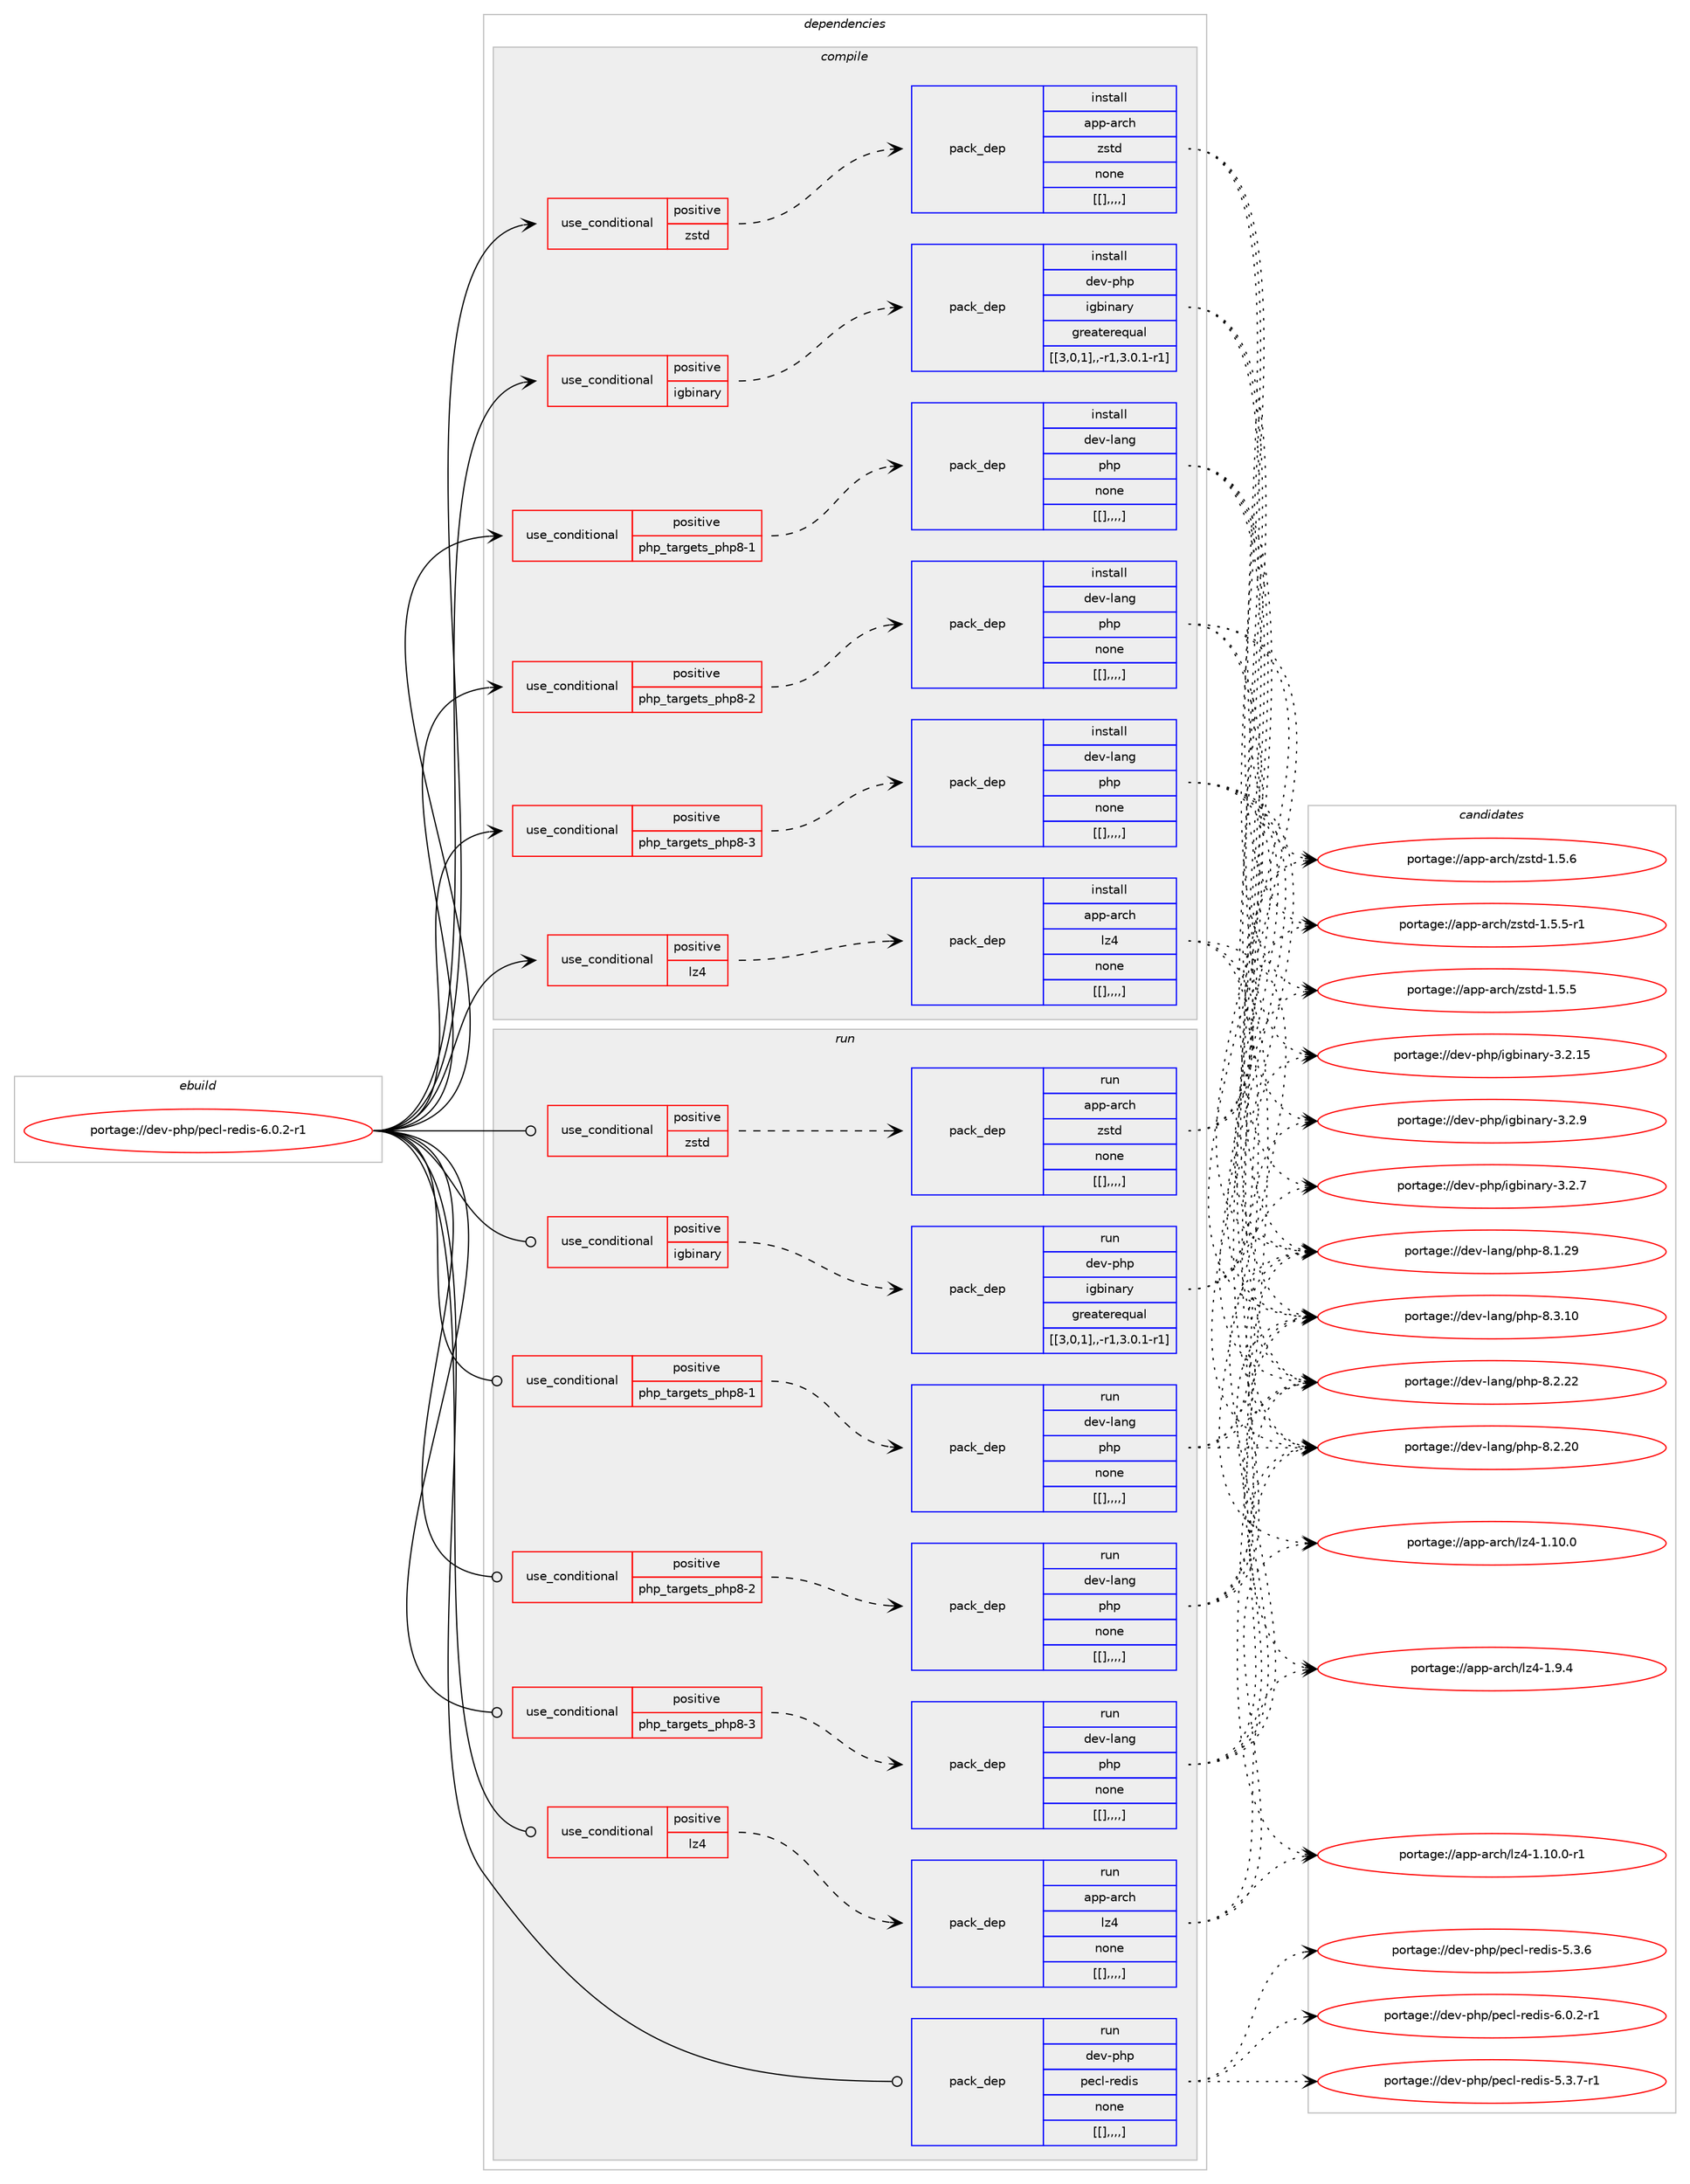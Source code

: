 digraph prolog {

# *************
# Graph options
# *************

newrank=true;
concentrate=true;
compound=true;
graph [rankdir=LR,fontname=Helvetica,fontsize=10,ranksep=1.5];#, ranksep=2.5, nodesep=0.2];
edge  [arrowhead=vee];
node  [fontname=Helvetica,fontsize=10];

# **********
# The ebuild
# **********

subgraph cluster_leftcol {
color=gray;
label=<<i>ebuild</i>>;
id [label="portage://dev-php/pecl-redis-6.0.2-r1", color=red, width=4, href="../dev-php/pecl-redis-6.0.2-r1.svg"];
}

# ****************
# The dependencies
# ****************

subgraph cluster_midcol {
color=gray;
label=<<i>dependencies</i>>;
subgraph cluster_compile {
fillcolor="#eeeeee";
style=filled;
label=<<i>compile</i>>;
subgraph cond30838 {
dependency141166 [label=<<TABLE BORDER="0" CELLBORDER="1" CELLSPACING="0" CELLPADDING="4"><TR><TD ROWSPAN="3" CELLPADDING="10">use_conditional</TD></TR><TR><TD>positive</TD></TR><TR><TD>igbinary</TD></TR></TABLE>>, shape=none, color=red];
subgraph pack109117 {
dependency141167 [label=<<TABLE BORDER="0" CELLBORDER="1" CELLSPACING="0" CELLPADDING="4" WIDTH="220"><TR><TD ROWSPAN="6" CELLPADDING="30">pack_dep</TD></TR><TR><TD WIDTH="110">install</TD></TR><TR><TD>dev-php</TD></TR><TR><TD>igbinary</TD></TR><TR><TD>greaterequal</TD></TR><TR><TD>[[3,0,1],,-r1,3.0.1-r1]</TD></TR></TABLE>>, shape=none, color=blue];
}
dependency141166:e -> dependency141167:w [weight=20,style="dashed",arrowhead="vee"];
}
id:e -> dependency141166:w [weight=20,style="solid",arrowhead="vee"];
subgraph cond30839 {
dependency141168 [label=<<TABLE BORDER="0" CELLBORDER="1" CELLSPACING="0" CELLPADDING="4"><TR><TD ROWSPAN="3" CELLPADDING="10">use_conditional</TD></TR><TR><TD>positive</TD></TR><TR><TD>lz4</TD></TR></TABLE>>, shape=none, color=red];
subgraph pack109118 {
dependency141169 [label=<<TABLE BORDER="0" CELLBORDER="1" CELLSPACING="0" CELLPADDING="4" WIDTH="220"><TR><TD ROWSPAN="6" CELLPADDING="30">pack_dep</TD></TR><TR><TD WIDTH="110">install</TD></TR><TR><TD>app-arch</TD></TR><TR><TD>lz4</TD></TR><TR><TD>none</TD></TR><TR><TD>[[],,,,]</TD></TR></TABLE>>, shape=none, color=blue];
}
dependency141168:e -> dependency141169:w [weight=20,style="dashed",arrowhead="vee"];
}
id:e -> dependency141168:w [weight=20,style="solid",arrowhead="vee"];
subgraph cond30840 {
dependency141170 [label=<<TABLE BORDER="0" CELLBORDER="1" CELLSPACING="0" CELLPADDING="4"><TR><TD ROWSPAN="3" CELLPADDING="10">use_conditional</TD></TR><TR><TD>positive</TD></TR><TR><TD>php_targets_php8-1</TD></TR></TABLE>>, shape=none, color=red];
subgraph pack109119 {
dependency141171 [label=<<TABLE BORDER="0" CELLBORDER="1" CELLSPACING="0" CELLPADDING="4" WIDTH="220"><TR><TD ROWSPAN="6" CELLPADDING="30">pack_dep</TD></TR><TR><TD WIDTH="110">install</TD></TR><TR><TD>dev-lang</TD></TR><TR><TD>php</TD></TR><TR><TD>none</TD></TR><TR><TD>[[],,,,]</TD></TR></TABLE>>, shape=none, color=blue];
}
dependency141170:e -> dependency141171:w [weight=20,style="dashed",arrowhead="vee"];
}
id:e -> dependency141170:w [weight=20,style="solid",arrowhead="vee"];
subgraph cond30841 {
dependency141172 [label=<<TABLE BORDER="0" CELLBORDER="1" CELLSPACING="0" CELLPADDING="4"><TR><TD ROWSPAN="3" CELLPADDING="10">use_conditional</TD></TR><TR><TD>positive</TD></TR><TR><TD>php_targets_php8-2</TD></TR></TABLE>>, shape=none, color=red];
subgraph pack109120 {
dependency141173 [label=<<TABLE BORDER="0" CELLBORDER="1" CELLSPACING="0" CELLPADDING="4" WIDTH="220"><TR><TD ROWSPAN="6" CELLPADDING="30">pack_dep</TD></TR><TR><TD WIDTH="110">install</TD></TR><TR><TD>dev-lang</TD></TR><TR><TD>php</TD></TR><TR><TD>none</TD></TR><TR><TD>[[],,,,]</TD></TR></TABLE>>, shape=none, color=blue];
}
dependency141172:e -> dependency141173:w [weight=20,style="dashed",arrowhead="vee"];
}
id:e -> dependency141172:w [weight=20,style="solid",arrowhead="vee"];
subgraph cond30842 {
dependency141174 [label=<<TABLE BORDER="0" CELLBORDER="1" CELLSPACING="0" CELLPADDING="4"><TR><TD ROWSPAN="3" CELLPADDING="10">use_conditional</TD></TR><TR><TD>positive</TD></TR><TR><TD>php_targets_php8-3</TD></TR></TABLE>>, shape=none, color=red];
subgraph pack109121 {
dependency141175 [label=<<TABLE BORDER="0" CELLBORDER="1" CELLSPACING="0" CELLPADDING="4" WIDTH="220"><TR><TD ROWSPAN="6" CELLPADDING="30">pack_dep</TD></TR><TR><TD WIDTH="110">install</TD></TR><TR><TD>dev-lang</TD></TR><TR><TD>php</TD></TR><TR><TD>none</TD></TR><TR><TD>[[],,,,]</TD></TR></TABLE>>, shape=none, color=blue];
}
dependency141174:e -> dependency141175:w [weight=20,style="dashed",arrowhead="vee"];
}
id:e -> dependency141174:w [weight=20,style="solid",arrowhead="vee"];
subgraph cond30843 {
dependency141176 [label=<<TABLE BORDER="0" CELLBORDER="1" CELLSPACING="0" CELLPADDING="4"><TR><TD ROWSPAN="3" CELLPADDING="10">use_conditional</TD></TR><TR><TD>positive</TD></TR><TR><TD>zstd</TD></TR></TABLE>>, shape=none, color=red];
subgraph pack109122 {
dependency141177 [label=<<TABLE BORDER="0" CELLBORDER="1" CELLSPACING="0" CELLPADDING="4" WIDTH="220"><TR><TD ROWSPAN="6" CELLPADDING="30">pack_dep</TD></TR><TR><TD WIDTH="110">install</TD></TR><TR><TD>app-arch</TD></TR><TR><TD>zstd</TD></TR><TR><TD>none</TD></TR><TR><TD>[[],,,,]</TD></TR></TABLE>>, shape=none, color=blue];
}
dependency141176:e -> dependency141177:w [weight=20,style="dashed",arrowhead="vee"];
}
id:e -> dependency141176:w [weight=20,style="solid",arrowhead="vee"];
}
subgraph cluster_compileandrun {
fillcolor="#eeeeee";
style=filled;
label=<<i>compile and run</i>>;
}
subgraph cluster_run {
fillcolor="#eeeeee";
style=filled;
label=<<i>run</i>>;
subgraph cond30844 {
dependency141178 [label=<<TABLE BORDER="0" CELLBORDER="1" CELLSPACING="0" CELLPADDING="4"><TR><TD ROWSPAN="3" CELLPADDING="10">use_conditional</TD></TR><TR><TD>positive</TD></TR><TR><TD>igbinary</TD></TR></TABLE>>, shape=none, color=red];
subgraph pack109123 {
dependency141179 [label=<<TABLE BORDER="0" CELLBORDER="1" CELLSPACING="0" CELLPADDING="4" WIDTH="220"><TR><TD ROWSPAN="6" CELLPADDING="30">pack_dep</TD></TR><TR><TD WIDTH="110">run</TD></TR><TR><TD>dev-php</TD></TR><TR><TD>igbinary</TD></TR><TR><TD>greaterequal</TD></TR><TR><TD>[[3,0,1],,-r1,3.0.1-r1]</TD></TR></TABLE>>, shape=none, color=blue];
}
dependency141178:e -> dependency141179:w [weight=20,style="dashed",arrowhead="vee"];
}
id:e -> dependency141178:w [weight=20,style="solid",arrowhead="odot"];
subgraph cond30845 {
dependency141180 [label=<<TABLE BORDER="0" CELLBORDER="1" CELLSPACING="0" CELLPADDING="4"><TR><TD ROWSPAN="3" CELLPADDING="10">use_conditional</TD></TR><TR><TD>positive</TD></TR><TR><TD>lz4</TD></TR></TABLE>>, shape=none, color=red];
subgraph pack109124 {
dependency141181 [label=<<TABLE BORDER="0" CELLBORDER="1" CELLSPACING="0" CELLPADDING="4" WIDTH="220"><TR><TD ROWSPAN="6" CELLPADDING="30">pack_dep</TD></TR><TR><TD WIDTH="110">run</TD></TR><TR><TD>app-arch</TD></TR><TR><TD>lz4</TD></TR><TR><TD>none</TD></TR><TR><TD>[[],,,,]</TD></TR></TABLE>>, shape=none, color=blue];
}
dependency141180:e -> dependency141181:w [weight=20,style="dashed",arrowhead="vee"];
}
id:e -> dependency141180:w [weight=20,style="solid",arrowhead="odot"];
subgraph cond30846 {
dependency141182 [label=<<TABLE BORDER="0" CELLBORDER="1" CELLSPACING="0" CELLPADDING="4"><TR><TD ROWSPAN="3" CELLPADDING="10">use_conditional</TD></TR><TR><TD>positive</TD></TR><TR><TD>php_targets_php8-1</TD></TR></TABLE>>, shape=none, color=red];
subgraph pack109125 {
dependency141183 [label=<<TABLE BORDER="0" CELLBORDER="1" CELLSPACING="0" CELLPADDING="4" WIDTH="220"><TR><TD ROWSPAN="6" CELLPADDING="30">pack_dep</TD></TR><TR><TD WIDTH="110">run</TD></TR><TR><TD>dev-lang</TD></TR><TR><TD>php</TD></TR><TR><TD>none</TD></TR><TR><TD>[[],,,,]</TD></TR></TABLE>>, shape=none, color=blue];
}
dependency141182:e -> dependency141183:w [weight=20,style="dashed",arrowhead="vee"];
}
id:e -> dependency141182:w [weight=20,style="solid",arrowhead="odot"];
subgraph cond30847 {
dependency141184 [label=<<TABLE BORDER="0" CELLBORDER="1" CELLSPACING="0" CELLPADDING="4"><TR><TD ROWSPAN="3" CELLPADDING="10">use_conditional</TD></TR><TR><TD>positive</TD></TR><TR><TD>php_targets_php8-2</TD></TR></TABLE>>, shape=none, color=red];
subgraph pack109126 {
dependency141185 [label=<<TABLE BORDER="0" CELLBORDER="1" CELLSPACING="0" CELLPADDING="4" WIDTH="220"><TR><TD ROWSPAN="6" CELLPADDING="30">pack_dep</TD></TR><TR><TD WIDTH="110">run</TD></TR><TR><TD>dev-lang</TD></TR><TR><TD>php</TD></TR><TR><TD>none</TD></TR><TR><TD>[[],,,,]</TD></TR></TABLE>>, shape=none, color=blue];
}
dependency141184:e -> dependency141185:w [weight=20,style="dashed",arrowhead="vee"];
}
id:e -> dependency141184:w [weight=20,style="solid",arrowhead="odot"];
subgraph cond30848 {
dependency141186 [label=<<TABLE BORDER="0" CELLBORDER="1" CELLSPACING="0" CELLPADDING="4"><TR><TD ROWSPAN="3" CELLPADDING="10">use_conditional</TD></TR><TR><TD>positive</TD></TR><TR><TD>php_targets_php8-3</TD></TR></TABLE>>, shape=none, color=red];
subgraph pack109127 {
dependency141187 [label=<<TABLE BORDER="0" CELLBORDER="1" CELLSPACING="0" CELLPADDING="4" WIDTH="220"><TR><TD ROWSPAN="6" CELLPADDING="30">pack_dep</TD></TR><TR><TD WIDTH="110">run</TD></TR><TR><TD>dev-lang</TD></TR><TR><TD>php</TD></TR><TR><TD>none</TD></TR><TR><TD>[[],,,,]</TD></TR></TABLE>>, shape=none, color=blue];
}
dependency141186:e -> dependency141187:w [weight=20,style="dashed",arrowhead="vee"];
}
id:e -> dependency141186:w [weight=20,style="solid",arrowhead="odot"];
subgraph cond30849 {
dependency141188 [label=<<TABLE BORDER="0" CELLBORDER="1" CELLSPACING="0" CELLPADDING="4"><TR><TD ROWSPAN="3" CELLPADDING="10">use_conditional</TD></TR><TR><TD>positive</TD></TR><TR><TD>zstd</TD></TR></TABLE>>, shape=none, color=red];
subgraph pack109128 {
dependency141189 [label=<<TABLE BORDER="0" CELLBORDER="1" CELLSPACING="0" CELLPADDING="4" WIDTH="220"><TR><TD ROWSPAN="6" CELLPADDING="30">pack_dep</TD></TR><TR><TD WIDTH="110">run</TD></TR><TR><TD>app-arch</TD></TR><TR><TD>zstd</TD></TR><TR><TD>none</TD></TR><TR><TD>[[],,,,]</TD></TR></TABLE>>, shape=none, color=blue];
}
dependency141188:e -> dependency141189:w [weight=20,style="dashed",arrowhead="vee"];
}
id:e -> dependency141188:w [weight=20,style="solid",arrowhead="odot"];
subgraph pack109129 {
dependency141190 [label=<<TABLE BORDER="0" CELLBORDER="1" CELLSPACING="0" CELLPADDING="4" WIDTH="220"><TR><TD ROWSPAN="6" CELLPADDING="30">pack_dep</TD></TR><TR><TD WIDTH="110">run</TD></TR><TR><TD>dev-php</TD></TR><TR><TD>pecl-redis</TD></TR><TR><TD>none</TD></TR><TR><TD>[[],,,,]</TD></TR></TABLE>>, shape=none, color=blue];
}
id:e -> dependency141190:w [weight=20,style="solid",arrowhead="odot"];
}
}

# **************
# The candidates
# **************

subgraph cluster_choices {
rank=same;
color=gray;
label=<<i>candidates</i>>;

subgraph choice109117 {
color=black;
nodesep=1;
choice1001011184511210411247105103981051109711412145514650464953 [label="portage://dev-php/igbinary-3.2.15", color=red, width=4,href="../dev-php/igbinary-3.2.15.svg"];
choice10010111845112104112471051039810511097114121455146504657 [label="portage://dev-php/igbinary-3.2.9", color=red, width=4,href="../dev-php/igbinary-3.2.9.svg"];
choice10010111845112104112471051039810511097114121455146504655 [label="portage://dev-php/igbinary-3.2.7", color=red, width=4,href="../dev-php/igbinary-3.2.7.svg"];
dependency141167:e -> choice1001011184511210411247105103981051109711412145514650464953:w [style=dotted,weight="100"];
dependency141167:e -> choice10010111845112104112471051039810511097114121455146504657:w [style=dotted,weight="100"];
dependency141167:e -> choice10010111845112104112471051039810511097114121455146504655:w [style=dotted,weight="100"];
}
subgraph choice109118 {
color=black;
nodesep=1;
choice971121124597114991044710812252454946494846484511449 [label="portage://app-arch/lz4-1.10.0-r1", color=red, width=4,href="../app-arch/lz4-1.10.0-r1.svg"];
choice97112112459711499104471081225245494649484648 [label="portage://app-arch/lz4-1.10.0", color=red, width=4,href="../app-arch/lz4-1.10.0.svg"];
choice971121124597114991044710812252454946574652 [label="portage://app-arch/lz4-1.9.4", color=red, width=4,href="../app-arch/lz4-1.9.4.svg"];
dependency141169:e -> choice971121124597114991044710812252454946494846484511449:w [style=dotted,weight="100"];
dependency141169:e -> choice97112112459711499104471081225245494649484648:w [style=dotted,weight="100"];
dependency141169:e -> choice971121124597114991044710812252454946574652:w [style=dotted,weight="100"];
}
subgraph choice109119 {
color=black;
nodesep=1;
choice10010111845108971101034711210411245564651464948 [label="portage://dev-lang/php-8.3.10", color=red, width=4,href="../dev-lang/php-8.3.10.svg"];
choice10010111845108971101034711210411245564650465050 [label="portage://dev-lang/php-8.2.22", color=red, width=4,href="../dev-lang/php-8.2.22.svg"];
choice10010111845108971101034711210411245564650465048 [label="portage://dev-lang/php-8.2.20", color=red, width=4,href="../dev-lang/php-8.2.20.svg"];
choice10010111845108971101034711210411245564649465057 [label="portage://dev-lang/php-8.1.29", color=red, width=4,href="../dev-lang/php-8.1.29.svg"];
dependency141171:e -> choice10010111845108971101034711210411245564651464948:w [style=dotted,weight="100"];
dependency141171:e -> choice10010111845108971101034711210411245564650465050:w [style=dotted,weight="100"];
dependency141171:e -> choice10010111845108971101034711210411245564650465048:w [style=dotted,weight="100"];
dependency141171:e -> choice10010111845108971101034711210411245564649465057:w [style=dotted,weight="100"];
}
subgraph choice109120 {
color=black;
nodesep=1;
choice10010111845108971101034711210411245564651464948 [label="portage://dev-lang/php-8.3.10", color=red, width=4,href="../dev-lang/php-8.3.10.svg"];
choice10010111845108971101034711210411245564650465050 [label="portage://dev-lang/php-8.2.22", color=red, width=4,href="../dev-lang/php-8.2.22.svg"];
choice10010111845108971101034711210411245564650465048 [label="portage://dev-lang/php-8.2.20", color=red, width=4,href="../dev-lang/php-8.2.20.svg"];
choice10010111845108971101034711210411245564649465057 [label="portage://dev-lang/php-8.1.29", color=red, width=4,href="../dev-lang/php-8.1.29.svg"];
dependency141173:e -> choice10010111845108971101034711210411245564651464948:w [style=dotted,weight="100"];
dependency141173:e -> choice10010111845108971101034711210411245564650465050:w [style=dotted,weight="100"];
dependency141173:e -> choice10010111845108971101034711210411245564650465048:w [style=dotted,weight="100"];
dependency141173:e -> choice10010111845108971101034711210411245564649465057:w [style=dotted,weight="100"];
}
subgraph choice109121 {
color=black;
nodesep=1;
choice10010111845108971101034711210411245564651464948 [label="portage://dev-lang/php-8.3.10", color=red, width=4,href="../dev-lang/php-8.3.10.svg"];
choice10010111845108971101034711210411245564650465050 [label="portage://dev-lang/php-8.2.22", color=red, width=4,href="../dev-lang/php-8.2.22.svg"];
choice10010111845108971101034711210411245564650465048 [label="portage://dev-lang/php-8.2.20", color=red, width=4,href="../dev-lang/php-8.2.20.svg"];
choice10010111845108971101034711210411245564649465057 [label="portage://dev-lang/php-8.1.29", color=red, width=4,href="../dev-lang/php-8.1.29.svg"];
dependency141175:e -> choice10010111845108971101034711210411245564651464948:w [style=dotted,weight="100"];
dependency141175:e -> choice10010111845108971101034711210411245564650465050:w [style=dotted,weight="100"];
dependency141175:e -> choice10010111845108971101034711210411245564650465048:w [style=dotted,weight="100"];
dependency141175:e -> choice10010111845108971101034711210411245564649465057:w [style=dotted,weight="100"];
}
subgraph choice109122 {
color=black;
nodesep=1;
choice9711211245971149910447122115116100454946534654 [label="portage://app-arch/zstd-1.5.6", color=red, width=4,href="../app-arch/zstd-1.5.6.svg"];
choice97112112459711499104471221151161004549465346534511449 [label="portage://app-arch/zstd-1.5.5-r1", color=red, width=4,href="../app-arch/zstd-1.5.5-r1.svg"];
choice9711211245971149910447122115116100454946534653 [label="portage://app-arch/zstd-1.5.5", color=red, width=4,href="../app-arch/zstd-1.5.5.svg"];
dependency141177:e -> choice9711211245971149910447122115116100454946534654:w [style=dotted,weight="100"];
dependency141177:e -> choice97112112459711499104471221151161004549465346534511449:w [style=dotted,weight="100"];
dependency141177:e -> choice9711211245971149910447122115116100454946534653:w [style=dotted,weight="100"];
}
subgraph choice109123 {
color=black;
nodesep=1;
choice1001011184511210411247105103981051109711412145514650464953 [label="portage://dev-php/igbinary-3.2.15", color=red, width=4,href="../dev-php/igbinary-3.2.15.svg"];
choice10010111845112104112471051039810511097114121455146504657 [label="portage://dev-php/igbinary-3.2.9", color=red, width=4,href="../dev-php/igbinary-3.2.9.svg"];
choice10010111845112104112471051039810511097114121455146504655 [label="portage://dev-php/igbinary-3.2.7", color=red, width=4,href="../dev-php/igbinary-3.2.7.svg"];
dependency141179:e -> choice1001011184511210411247105103981051109711412145514650464953:w [style=dotted,weight="100"];
dependency141179:e -> choice10010111845112104112471051039810511097114121455146504657:w [style=dotted,weight="100"];
dependency141179:e -> choice10010111845112104112471051039810511097114121455146504655:w [style=dotted,weight="100"];
}
subgraph choice109124 {
color=black;
nodesep=1;
choice971121124597114991044710812252454946494846484511449 [label="portage://app-arch/lz4-1.10.0-r1", color=red, width=4,href="../app-arch/lz4-1.10.0-r1.svg"];
choice97112112459711499104471081225245494649484648 [label="portage://app-arch/lz4-1.10.0", color=red, width=4,href="../app-arch/lz4-1.10.0.svg"];
choice971121124597114991044710812252454946574652 [label="portage://app-arch/lz4-1.9.4", color=red, width=4,href="../app-arch/lz4-1.9.4.svg"];
dependency141181:e -> choice971121124597114991044710812252454946494846484511449:w [style=dotted,weight="100"];
dependency141181:e -> choice97112112459711499104471081225245494649484648:w [style=dotted,weight="100"];
dependency141181:e -> choice971121124597114991044710812252454946574652:w [style=dotted,weight="100"];
}
subgraph choice109125 {
color=black;
nodesep=1;
choice10010111845108971101034711210411245564651464948 [label="portage://dev-lang/php-8.3.10", color=red, width=4,href="../dev-lang/php-8.3.10.svg"];
choice10010111845108971101034711210411245564650465050 [label="portage://dev-lang/php-8.2.22", color=red, width=4,href="../dev-lang/php-8.2.22.svg"];
choice10010111845108971101034711210411245564650465048 [label="portage://dev-lang/php-8.2.20", color=red, width=4,href="../dev-lang/php-8.2.20.svg"];
choice10010111845108971101034711210411245564649465057 [label="portage://dev-lang/php-8.1.29", color=red, width=4,href="../dev-lang/php-8.1.29.svg"];
dependency141183:e -> choice10010111845108971101034711210411245564651464948:w [style=dotted,weight="100"];
dependency141183:e -> choice10010111845108971101034711210411245564650465050:w [style=dotted,weight="100"];
dependency141183:e -> choice10010111845108971101034711210411245564650465048:w [style=dotted,weight="100"];
dependency141183:e -> choice10010111845108971101034711210411245564649465057:w [style=dotted,weight="100"];
}
subgraph choice109126 {
color=black;
nodesep=1;
choice10010111845108971101034711210411245564651464948 [label="portage://dev-lang/php-8.3.10", color=red, width=4,href="../dev-lang/php-8.3.10.svg"];
choice10010111845108971101034711210411245564650465050 [label="portage://dev-lang/php-8.2.22", color=red, width=4,href="../dev-lang/php-8.2.22.svg"];
choice10010111845108971101034711210411245564650465048 [label="portage://dev-lang/php-8.2.20", color=red, width=4,href="../dev-lang/php-8.2.20.svg"];
choice10010111845108971101034711210411245564649465057 [label="portage://dev-lang/php-8.1.29", color=red, width=4,href="../dev-lang/php-8.1.29.svg"];
dependency141185:e -> choice10010111845108971101034711210411245564651464948:w [style=dotted,weight="100"];
dependency141185:e -> choice10010111845108971101034711210411245564650465050:w [style=dotted,weight="100"];
dependency141185:e -> choice10010111845108971101034711210411245564650465048:w [style=dotted,weight="100"];
dependency141185:e -> choice10010111845108971101034711210411245564649465057:w [style=dotted,weight="100"];
}
subgraph choice109127 {
color=black;
nodesep=1;
choice10010111845108971101034711210411245564651464948 [label="portage://dev-lang/php-8.3.10", color=red, width=4,href="../dev-lang/php-8.3.10.svg"];
choice10010111845108971101034711210411245564650465050 [label="portage://dev-lang/php-8.2.22", color=red, width=4,href="../dev-lang/php-8.2.22.svg"];
choice10010111845108971101034711210411245564650465048 [label="portage://dev-lang/php-8.2.20", color=red, width=4,href="../dev-lang/php-8.2.20.svg"];
choice10010111845108971101034711210411245564649465057 [label="portage://dev-lang/php-8.1.29", color=red, width=4,href="../dev-lang/php-8.1.29.svg"];
dependency141187:e -> choice10010111845108971101034711210411245564651464948:w [style=dotted,weight="100"];
dependency141187:e -> choice10010111845108971101034711210411245564650465050:w [style=dotted,weight="100"];
dependency141187:e -> choice10010111845108971101034711210411245564650465048:w [style=dotted,weight="100"];
dependency141187:e -> choice10010111845108971101034711210411245564649465057:w [style=dotted,weight="100"];
}
subgraph choice109128 {
color=black;
nodesep=1;
choice9711211245971149910447122115116100454946534654 [label="portage://app-arch/zstd-1.5.6", color=red, width=4,href="../app-arch/zstd-1.5.6.svg"];
choice97112112459711499104471221151161004549465346534511449 [label="portage://app-arch/zstd-1.5.5-r1", color=red, width=4,href="../app-arch/zstd-1.5.5-r1.svg"];
choice9711211245971149910447122115116100454946534653 [label="portage://app-arch/zstd-1.5.5", color=red, width=4,href="../app-arch/zstd-1.5.5.svg"];
dependency141189:e -> choice9711211245971149910447122115116100454946534654:w [style=dotted,weight="100"];
dependency141189:e -> choice97112112459711499104471221151161004549465346534511449:w [style=dotted,weight="100"];
dependency141189:e -> choice9711211245971149910447122115116100454946534653:w [style=dotted,weight="100"];
}
subgraph choice109129 {
color=black;
nodesep=1;
choice100101118451121041124711210199108451141011001051154554464846504511449 [label="portage://dev-php/pecl-redis-6.0.2-r1", color=red, width=4,href="../dev-php/pecl-redis-6.0.2-r1.svg"];
choice100101118451121041124711210199108451141011001051154553465146554511449 [label="portage://dev-php/pecl-redis-5.3.7-r1", color=red, width=4,href="../dev-php/pecl-redis-5.3.7-r1.svg"];
choice10010111845112104112471121019910845114101100105115455346514654 [label="portage://dev-php/pecl-redis-5.3.6", color=red, width=4,href="../dev-php/pecl-redis-5.3.6.svg"];
dependency141190:e -> choice100101118451121041124711210199108451141011001051154554464846504511449:w [style=dotted,weight="100"];
dependency141190:e -> choice100101118451121041124711210199108451141011001051154553465146554511449:w [style=dotted,weight="100"];
dependency141190:e -> choice10010111845112104112471121019910845114101100105115455346514654:w [style=dotted,weight="100"];
}
}

}
